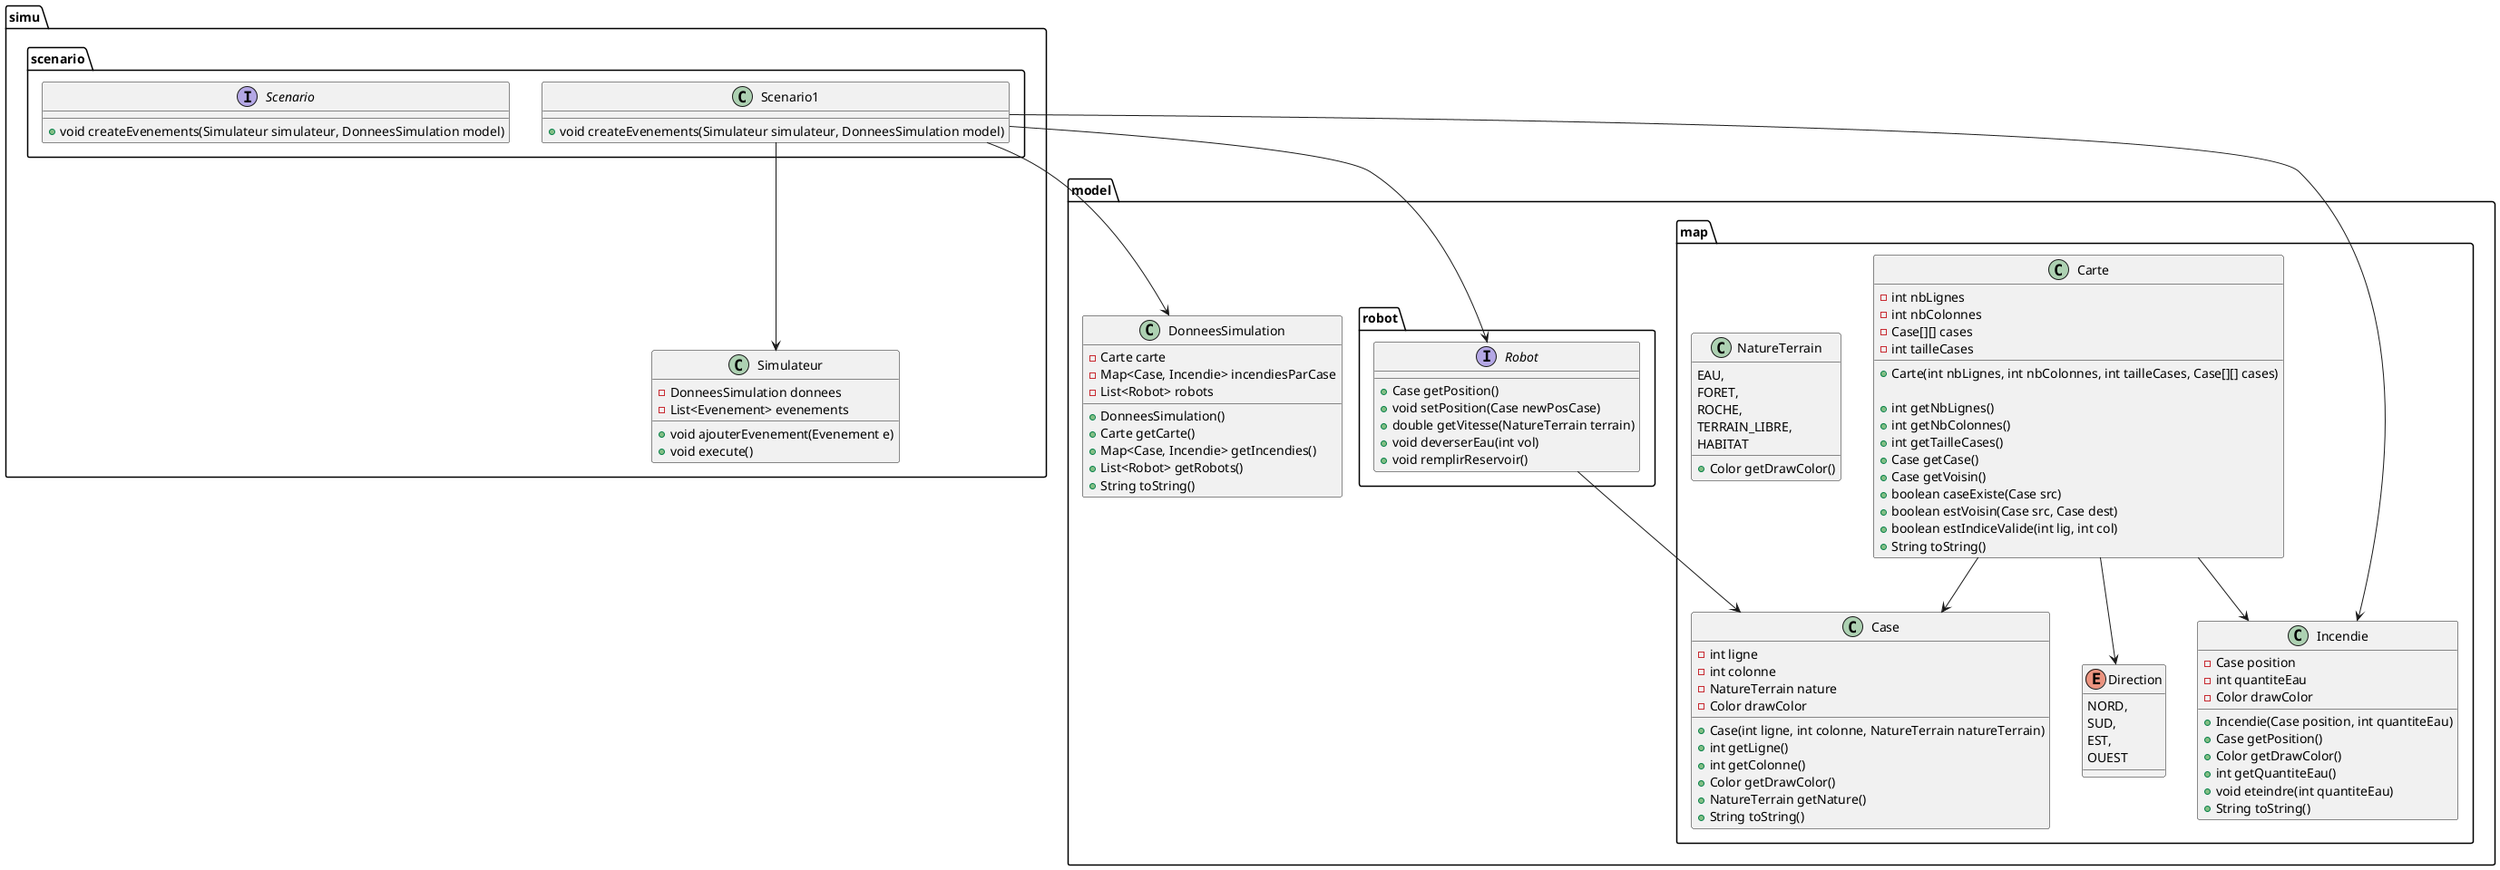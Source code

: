 @startuml

package model {
    class DonneesSimulation {
        -Carte carte
        -Map<Case, Incendie> incendiesParCase
        -List<Robot> robots

        +DonneesSimulation()
        +Carte getCarte()
        +Map<Case, Incendie> getIncendies()
        +List<Robot> getRobots()
        +String toString()
    }

    package map {
        class Carte {
            -int nbLignes
            -int nbColonnes
            -Case[][] cases
            -int tailleCases

            +Carte(int nbLignes, int nbColonnes, int tailleCases, Case[][] cases)

            +int getNbLignes()
            +int getNbColonnes()
            +int getTailleCases()
            +Case getCase()
            +Case getVoisin()
            +boolean caseExiste(Case src)
            +boolean estVoisin(Case src, Case dest)
            +boolean estIndiceValide(int lig, int col)
            +String toString()
        }

        class Case {
            -int ligne
            -int colonne
            -NatureTerrain nature
            -Color drawColor

            +Case(int ligne, int colonne, NatureTerrain natureTerrain)
            +int getLigne()
            +int getColonne()
            +Color getDrawColor()
            +NatureTerrain getNature() 
            +String toString()
        }

        enum Direction {
            NORD,
            SUD,
            EST,
            OUEST
        }

        class Incendie {
            -Case position
            -int quantiteEau
            -Color drawColor

            +Incendie(Case position, int quantiteEau)
            +Case getPosition()
            +Color getDrawColor()
            +int getQuantiteEau()
            +void eteindre(int quantiteEau)
            +String toString()
        }
        class NatureTerrain{
            EAU,
            FORET,
            ROCHE,
            TERRAIN_LIBRE,
            HABITAT

            +Color getDrawColor()
        }
    }

    package robot {
        interface Robot {
            +Case getPosition()
            +void setPosition(Case newPosCase)
            +double getVitesse(NatureTerrain terrain)
            +void deverserEau(int vol)
            +void remplirReservoir()
        }
    }


}

package simu {
    class Simulateur {
        -DonneesSimulation donnees
        -List<Evenement> evenements
        +void ajouterEvenement(Evenement e)
        +void execute()
    }

    package scenario {
        class Scenario1 {
            +void createEvenements(Simulateur simulateur, DonneesSimulation model)
        }

        interface Scenario {
            +void createEvenements(Simulateur simulateur, DonneesSimulation model)
        }
    }
}

Carte --> Case
Carte --> Direction
Carte --> Incendie
Robot --> Case
Scenario1 --> Simulateur
Scenario1 --> DonneesSimulation
Scenario1 --> Robot
Scenario1 --> Incendie

@enduml